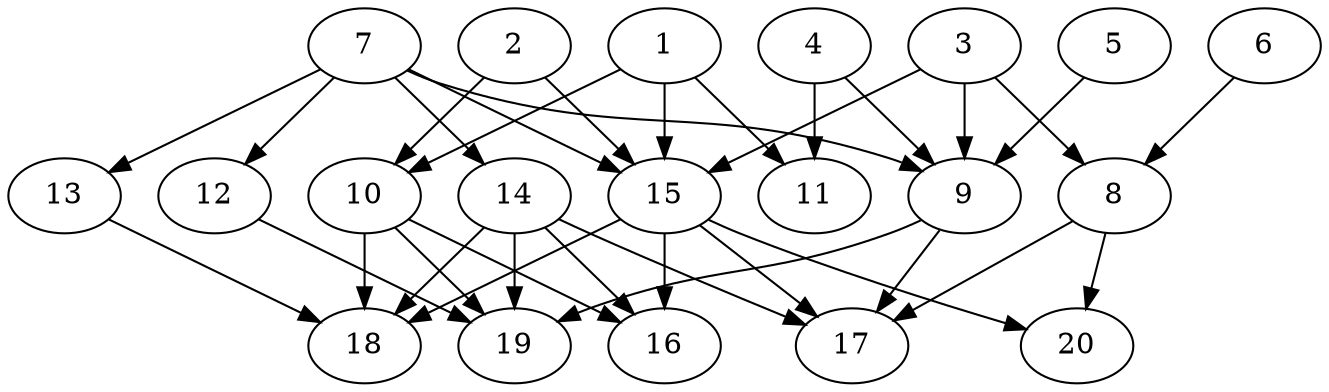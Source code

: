 // DAG automatically generated by daggen at Thu Oct  3 13:58:42 2019
// ./daggen --dot -n 20 --ccr 0.3 --fat 0.7 --regular 0.9 --density 0.6 --mindata 5242880 --maxdata 52428800 
digraph G {
  1 [size="29429760", alpha="0.09", expect_size="8828928"] 
  1 -> 10 [size ="8828928"]
  1 -> 11 [size ="8828928"]
  1 -> 15 [size ="8828928"]
  2 [size="34075307", alpha="0.05", expect_size="10222592"] 
  2 -> 10 [size ="10222592"]
  2 -> 15 [size ="10222592"]
  3 [size="158853120", alpha="0.14", expect_size="47655936"] 
  3 -> 8 [size ="47655936"]
  3 -> 9 [size ="47655936"]
  3 -> 15 [size ="47655936"]
  4 [size="39755093", alpha="0.10", expect_size="11926528"] 
  4 -> 9 [size ="11926528"]
  4 -> 11 [size ="11926528"]
  5 [size="147005440", alpha="0.10", expect_size="44101632"] 
  5 -> 9 [size ="44101632"]
  6 [size="115968000", alpha="0.05", expect_size="34790400"] 
  6 -> 8 [size ="34790400"]
  7 [size="168164693", alpha="0.11", expect_size="50449408"] 
  7 -> 9 [size ="50449408"]
  7 -> 12 [size ="50449408"]
  7 -> 13 [size ="50449408"]
  7 -> 14 [size ="50449408"]
  7 -> 15 [size ="50449408"]
  8 [size="72034987", alpha="0.04", expect_size="21610496"] 
  8 -> 17 [size ="21610496"]
  8 -> 20 [size ="21610496"]
  9 [size="155777707", alpha="0.12", expect_size="46733312"] 
  9 -> 17 [size ="46733312"]
  9 -> 19 [size ="46733312"]
  10 [size="130177707", alpha="0.08", expect_size="39053312"] 
  10 -> 16 [size ="39053312"]
  10 -> 18 [size ="39053312"]
  10 -> 19 [size ="39053312"]
  11 [size="118985387", alpha="0.04", expect_size="35695616"] 
  12 [size="34549760", alpha="0.13", expect_size="10364928"] 
  12 -> 19 [size ="10364928"]
  13 [size="76721493", alpha="0.07", expect_size="23016448"] 
  13 -> 18 [size ="23016448"]
  14 [size="30460587", alpha="0.02", expect_size="9138176"] 
  14 -> 16 [size ="9138176"]
  14 -> 17 [size ="9138176"]
  14 -> 18 [size ="9138176"]
  14 -> 19 [size ="9138176"]
  15 [size="111595520", alpha="0.10", expect_size="33478656"] 
  15 -> 16 [size ="33478656"]
  15 -> 17 [size ="33478656"]
  15 -> 18 [size ="33478656"]
  15 -> 20 [size ="33478656"]
  16 [size="32672427", alpha="0.05", expect_size="9801728"] 
  17 [size="74905600", alpha="0.01", expect_size="22471680"] 
  18 [size="162010453", alpha="0.04", expect_size="48603136"] 
  19 [size="36959573", alpha="0.01", expect_size="11087872"] 
  20 [size="131819520", alpha="0.04", expect_size="39545856"] 
}
